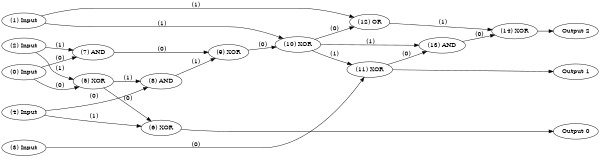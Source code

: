 digraph NeuralNetwork {
rankdir=LR;
size="4,3";
center = true;
node0 [label="(0) Input", color=black, labelfontcolor=black, fontcolor=black];
node1 [label="(1) Input", color=black, labelfontcolor=black, fontcolor=black];
node2 [label="(2) Input", color=black, labelfontcolor=black, fontcolor=black];
node3 [label="(3) Input", color=black, labelfontcolor=black, fontcolor=black];
node4 [label="(4) Input", color=black, labelfontcolor=black, fontcolor=black];
node5 [label="(5) XOR", color=black, labelfontcolor=black, fontcolor=black];
node0 -> node5 [label=" (0)", labelfontcolor=black, fontcolor=black, bold=true, color=black];
node2 -> node5 [label=" (1)", labelfontcolor=black, fontcolor=black, bold=true, color=black];
node6 [label="(6) XOR", color=black, labelfontcolor=black, fontcolor=black];
node5 -> node6 [label=" (0)", labelfontcolor=black, fontcolor=black, bold=true, color=black];
node4 -> node6 [label=" (1)", labelfontcolor=black, fontcolor=black, bold=true, color=black];
node7 [label="(7) AND", color=black, labelfontcolor=black, fontcolor=black];
node0 -> node7 [label=" (0)", labelfontcolor=black, fontcolor=black, bold=true, color=black];
node2 -> node7 [label=" (1)", labelfontcolor=black, fontcolor=black, bold=true, color=black];
node8 [label="(8) AND", color=black, labelfontcolor=black, fontcolor=black];
node4 -> node8 [label=" (0)", labelfontcolor=black, fontcolor=black, bold=true, color=black];
node5 -> node8 [label=" (1)", labelfontcolor=black, fontcolor=black, bold=true, color=black];
node9 [label="(9) XOR", color=black, labelfontcolor=black, fontcolor=black];
node7 -> node9 [label=" (0)", labelfontcolor=black, fontcolor=black, bold=true, color=black];
node8 -> node9 [label=" (1)", labelfontcolor=black, fontcolor=black, bold=true, color=black];
node10 [label="(10) XOR", color=black, labelfontcolor=black, fontcolor=black];
node9 -> node10 [label=" (0)", labelfontcolor=black, fontcolor=black, bold=true, color=black];
node1 -> node10 [label=" (1)", labelfontcolor=black, fontcolor=black, bold=true, color=black];
node11 [label="(11) XOR", color=black, labelfontcolor=black, fontcolor=black];
node3 -> node11 [label=" (0)", labelfontcolor=black, fontcolor=black, bold=true, color=black];
node10 -> node11 [label=" (1)", labelfontcolor=black, fontcolor=black, bold=true, color=black];
node12 [label="(12) OR", color=black, labelfontcolor=black, fontcolor=black];
node10 -> node12 [label=" (0)", labelfontcolor=black, fontcolor=black, bold=true, color=black];
node1 -> node12 [label=" (1)", labelfontcolor=black, fontcolor=black, bold=true, color=black];
node13 [label="(13) AND", color=black, labelfontcolor=black, fontcolor=black];
node11 -> node13 [label=" (0)", labelfontcolor=black, fontcolor=black, bold=true, color=black];
node10 -> node13 [label=" (1)", labelfontcolor=black, fontcolor=black, bold=true, color=black];
node14 [label="(14) XOR", color=black, labelfontcolor=black, fontcolor=black];
node13 -> node14 [label=" (0)", labelfontcolor=black, fontcolor=black, bold=true, color=black];
node12 -> node14 [label=" (1)", labelfontcolor=black, fontcolor=black, bold=true, color=black];
node15 [label="Output 0", color=black, labelfontcolor=black, fontcolor=black];
node6 -> node15 [labelfontcolor=black, fontcolor=black, bold=true, color=black];
node16 [label="Output 1", color=black, labelfontcolor=black, fontcolor=black];
node11 -> node16 [labelfontcolor=black, fontcolor=black, bold=true, color=black];
node17 [label="Output 2", color=black, labelfontcolor=black, fontcolor=black];
node14 -> node17 [labelfontcolor=black, fontcolor=black, bold=true, color=black];
{ rank = source; "node0"; "node1"; "node2"; "node3"; "node4"; }
{ rank = max;"node15";"node16";"node17"; }
}